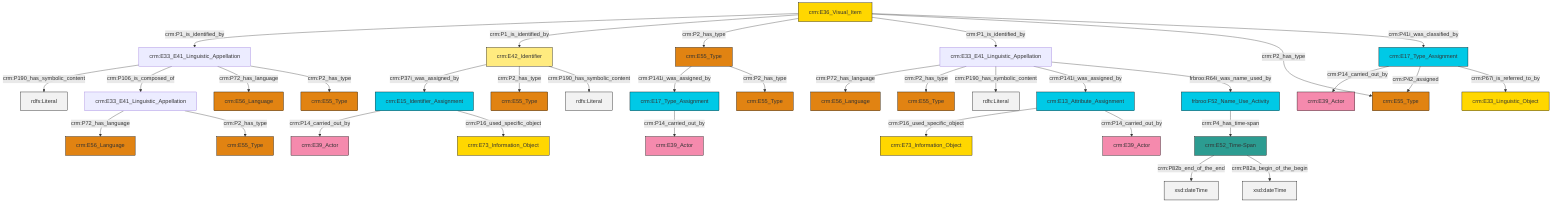 graph TD
classDef Literal fill:#f2f2f2,stroke:#000000;
classDef CRM_Entity fill:#FFFFFF,stroke:#000000;
classDef Temporal_Entity fill:#00C9E6, stroke:#000000;
classDef Type fill:#E18312, stroke:#000000;
classDef Time-Span fill:#2C9C91, stroke:#000000;
classDef Appellation fill:#FFEB7F, stroke:#000000;
classDef Place fill:#008836, stroke:#000000;
classDef Persistent_Item fill:#B266B2, stroke:#000000;
classDef Conceptual_Object fill:#FFD700, stroke:#000000;
classDef Physical_Thing fill:#D2B48C, stroke:#000000;
classDef Actor fill:#f58aad, stroke:#000000;
classDef PC_Classes fill:#4ce600, stroke:#000000;
classDef Multi fill:#cccccc,stroke:#000000;

0["crm:E15_Identifier_Assignment"]:::Temporal_Entity -->|crm:P14_carried_out_by| 1["crm:E39_Actor"]:::Actor
4["crm:E33_E41_Linguistic_Appellation"]:::Default -->|crm:P72_has_language| 5["crm:E56_Language"]:::Type
4["crm:E33_E41_Linguistic_Appellation"]:::Default -->|crm:P2_has_type| 8["crm:E55_Type"]:::Type
11["crm:E17_Type_Assignment"]:::Temporal_Entity -->|crm:P14_carried_out_by| 12["crm:E39_Actor"]:::Actor
6["crm:E52_Time-Span"]:::Time-Span -->|crm:P82b_end_of_the_end| 15[xsd:dateTime]:::Literal
18["crm:E13_Attribute_Assignment"]:::Temporal_Entity -->|crm:P16_used_specific_object| 19["crm:E73_Information_Object"]:::Conceptual_Object
2["crm:E33_E41_Linguistic_Appellation"]:::Default -->|crm:P190_has_symbolic_content| 23[rdfs:Literal]:::Literal
4["crm:E33_E41_Linguistic_Appellation"]:::Default -->|crm:P190_has_symbolic_content| 26[rdfs:Literal]:::Literal
11["crm:E17_Type_Assignment"]:::Temporal_Entity -->|crm:P42_assigned| 24["crm:E55_Type"]:::Type
2["crm:E33_E41_Linguistic_Appellation"]:::Default -->|crm:P106_is_composed_of| 27["crm:E33_E41_Linguistic_Appellation"]:::Default
28["crm:E36_Visual_Item"]:::Conceptual_Object -->|crm:P1_is_identified_by| 2["crm:E33_E41_Linguistic_Appellation"]:::Default
30["frbroo:F52_Name_Use_Activity"]:::Temporal_Entity -->|crm:P4_has_time-span| 6["crm:E52_Time-Span"]:::Time-Span
4["crm:E33_E41_Linguistic_Appellation"]:::Default -->|crm:P141i_was_assigned_by| 18["crm:E13_Attribute_Assignment"]:::Temporal_Entity
28["crm:E36_Visual_Item"]:::Conceptual_Object -->|crm:P1_is_identified_by| 36["crm:E42_Identifier"]:::Appellation
36["crm:E42_Identifier"]:::Appellation -->|crm:P37i_was_assigned_by| 0["crm:E15_Identifier_Assignment"]:::Temporal_Entity
28["crm:E36_Visual_Item"]:::Conceptual_Object -->|crm:P2_has_type| 39["crm:E55_Type"]:::Type
27["crm:E33_E41_Linguistic_Appellation"]:::Default -->|crm:P72_has_language| 32["crm:E56_Language"]:::Type
18["crm:E13_Attribute_Assignment"]:::Temporal_Entity -->|crm:P14_carried_out_by| 40["crm:E39_Actor"]:::Actor
28["crm:E36_Visual_Item"]:::Conceptual_Object -->|crm:P1_is_identified_by| 4["crm:E33_E41_Linguistic_Appellation"]:::Default
45["crm:E17_Type_Assignment"]:::Temporal_Entity -->|crm:P14_carried_out_by| 37["crm:E39_Actor"]:::Actor
36["crm:E42_Identifier"]:::Appellation -->|crm:P2_has_type| 13["crm:E55_Type"]:::Type
4["crm:E33_E41_Linguistic_Appellation"]:::Default -->|frbroo:R64i_was_name_used_by| 30["frbroo:F52_Name_Use_Activity"]:::Temporal_Entity
27["crm:E33_E41_Linguistic_Appellation"]:::Default -->|crm:P2_has_type| 52["crm:E55_Type"]:::Type
2["crm:E33_E41_Linguistic_Appellation"]:::Default -->|crm:P72_has_language| 48["crm:E56_Language"]:::Type
36["crm:E42_Identifier"]:::Appellation -->|crm:P190_has_symbolic_content| 54[rdfs:Literal]:::Literal
2["crm:E33_E41_Linguistic_Appellation"]:::Default -->|crm:P2_has_type| 20["crm:E55_Type"]:::Type
28["crm:E36_Visual_Item"]:::Conceptual_Object -->|crm:P2_has_type| 24["crm:E55_Type"]:::Type
11["crm:E17_Type_Assignment"]:::Temporal_Entity -->|crm:P67i_is_referred_to_by| 16["crm:E33_Linguistic_Object"]:::Conceptual_Object
39["crm:E55_Type"]:::Type -->|crm:P141i_was_assigned_by| 45["crm:E17_Type_Assignment"]:::Temporal_Entity
28["crm:E36_Visual_Item"]:::Conceptual_Object -->|crm:P41i_was_classified_by| 11["crm:E17_Type_Assignment"]:::Temporal_Entity
39["crm:E55_Type"]:::Type -->|crm:P2_has_type| 9["crm:E55_Type"]:::Type
0["crm:E15_Identifier_Assignment"]:::Temporal_Entity -->|crm:P16_used_specific_object| 42["crm:E73_Information_Object"]:::Conceptual_Object
6["crm:E52_Time-Span"]:::Time-Span -->|crm:P82a_begin_of_the_begin| 63[xsd:dateTime]:::Literal